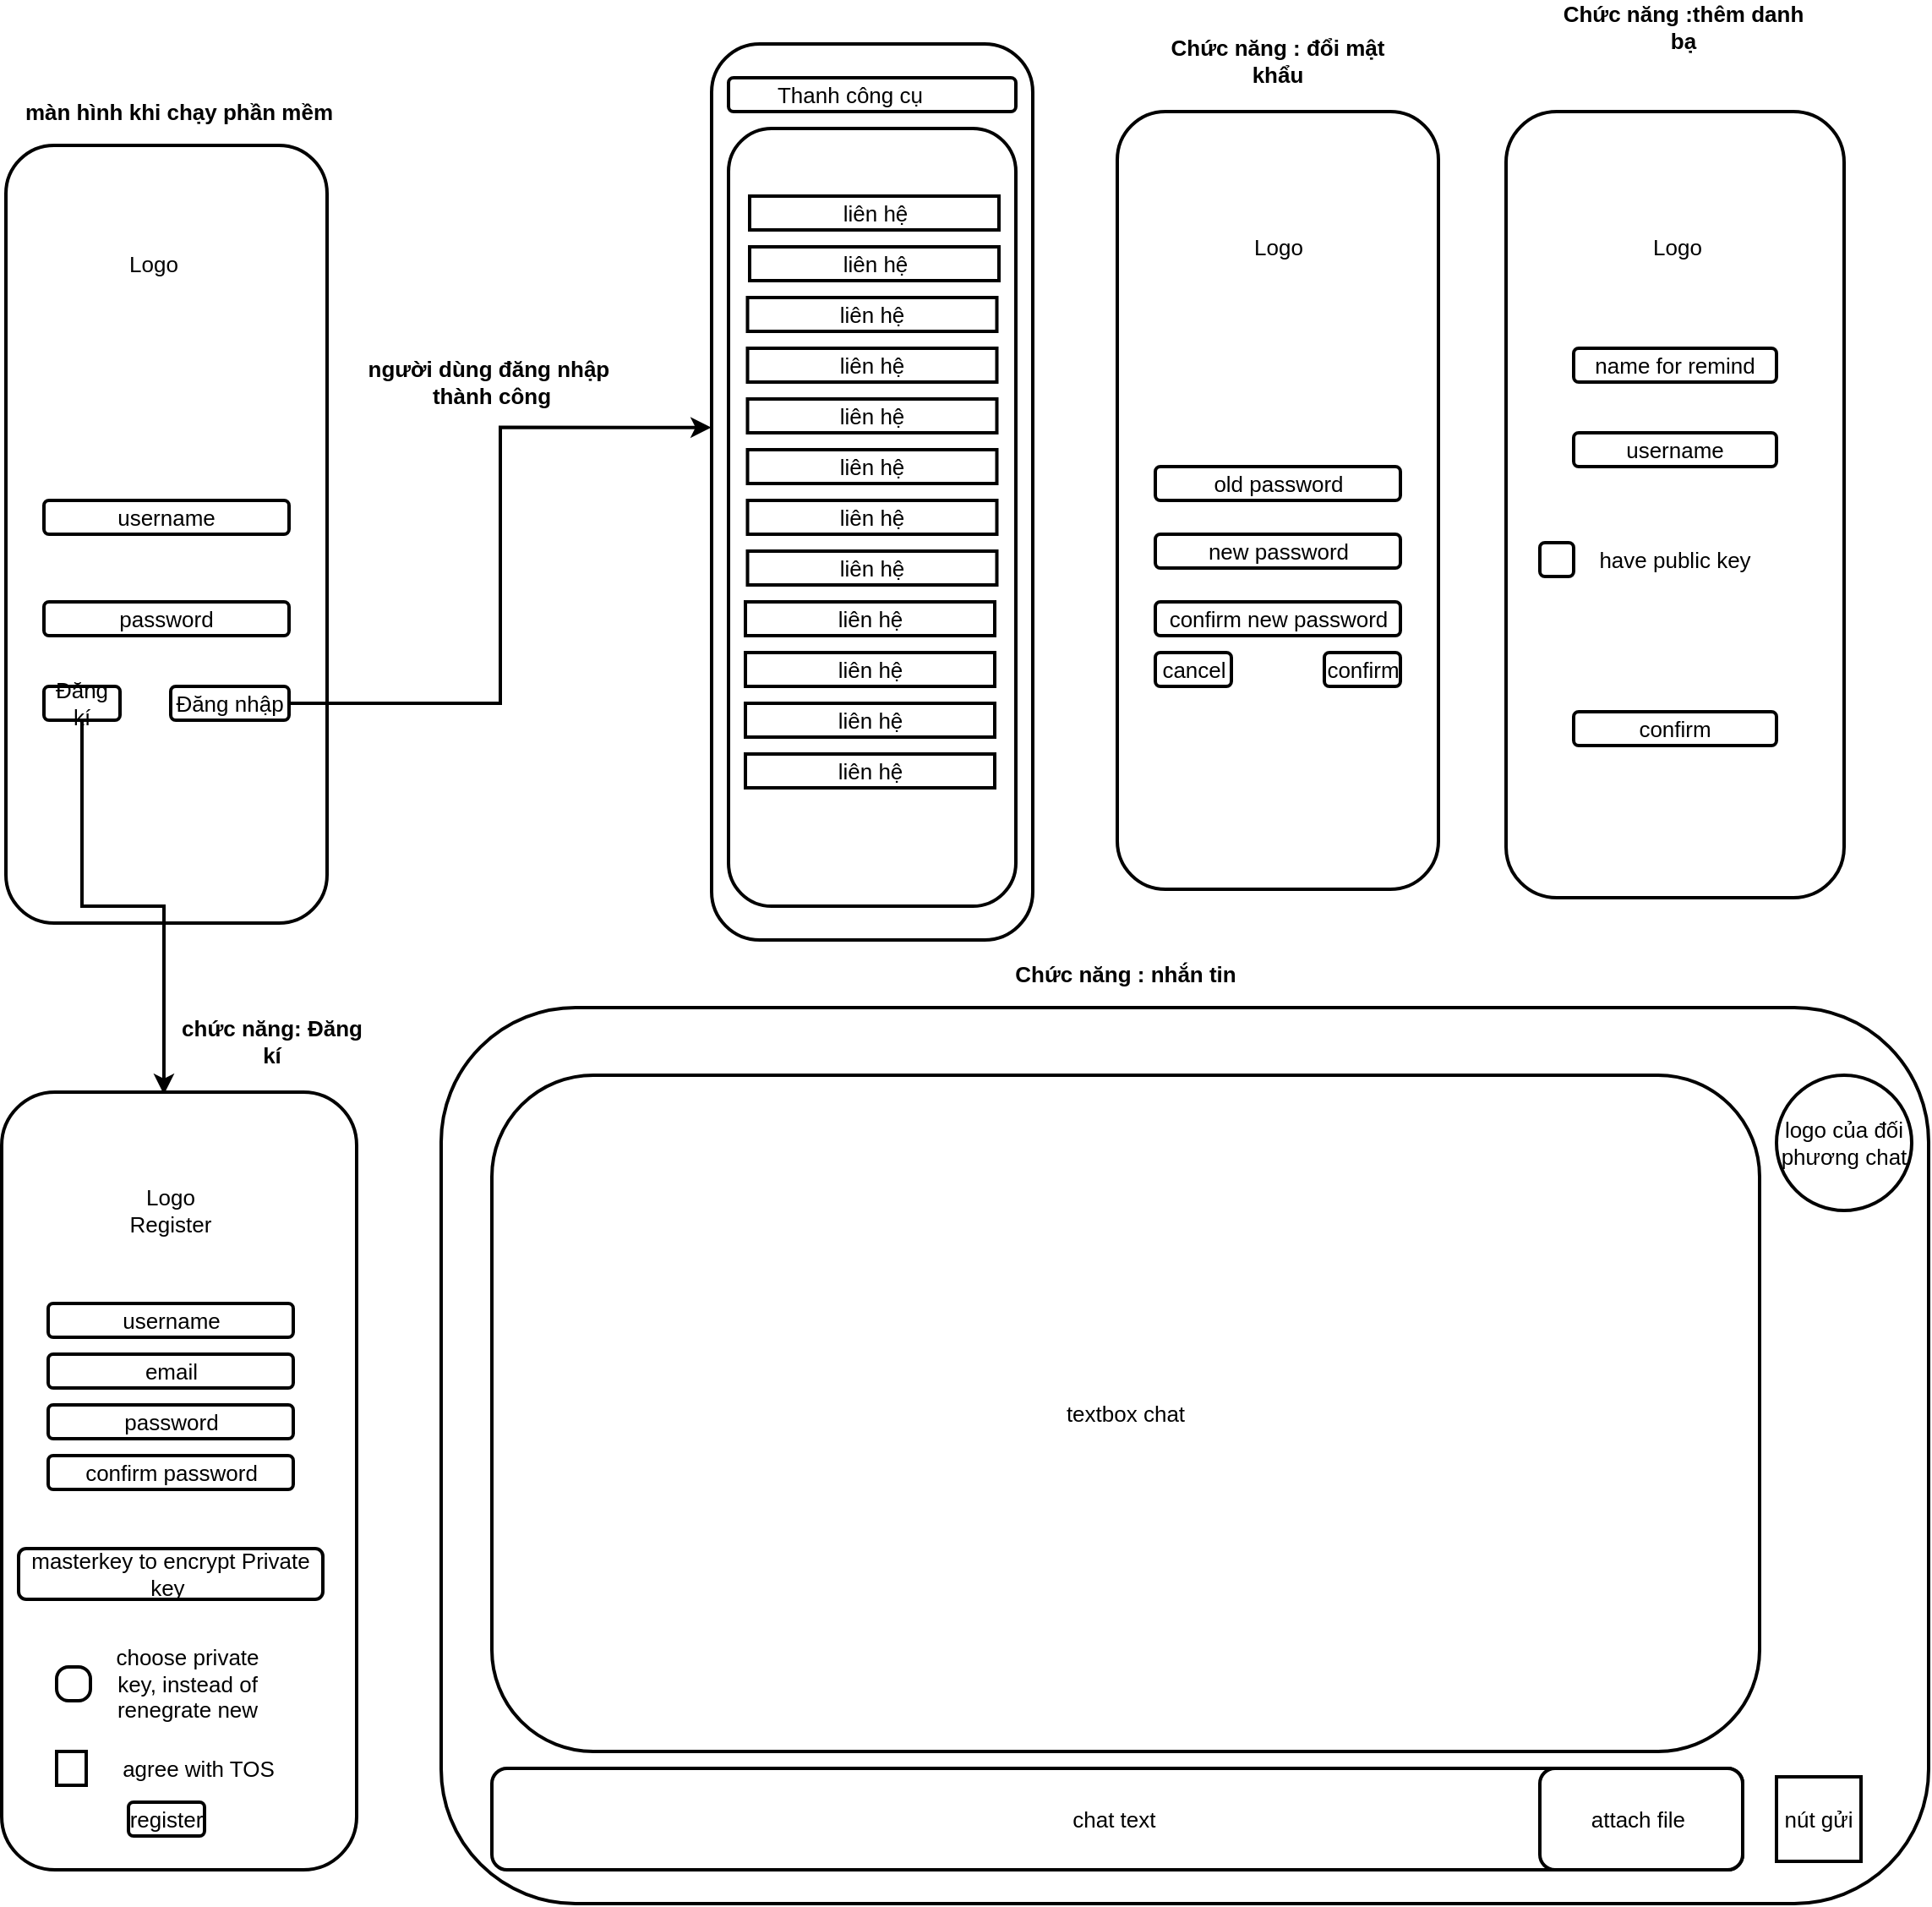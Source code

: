 <mxfile version="14.6.6" type="github">
  <diagram id="R-O5f7suQrWHJMY9VDNE" name="Page-1">
    <mxGraphModel dx="2031" dy="2153" grid="1" gridSize="10" guides="1" tooltips="1" connect="1" arrows="1" fold="1" page="1" pageScale="1" pageWidth="850" pageHeight="1100" math="0" shadow="0">
      <root>
        <mxCell id="0" />
        <mxCell id="1" parent="0" />
        <mxCell id="_od8C_fX1GK80lD2vwEX-1" value="" style="rounded=1;whiteSpace=wrap;html=1;strokeWidth=2;fontSize=13;" parent="1" vertex="1">
          <mxGeometry x="12.5" y="50" width="190" height="460" as="geometry" />
        </mxCell>
        <mxCell id="_od8C_fX1GK80lD2vwEX-2" value="username" style="rounded=1;whiteSpace=wrap;html=1;strokeWidth=2;fontSize=13;" parent="1" vertex="1">
          <mxGeometry x="35" y="260" width="145" height="20" as="geometry" />
        </mxCell>
        <mxCell id="_od8C_fX1GK80lD2vwEX-59" style="edgeStyle=orthogonalEdgeStyle;rounded=0;orthogonalLoop=1;jettySize=auto;html=1;entryX=-0.001;entryY=0.428;entryDx=0;entryDy=0;entryPerimeter=0;strokeWidth=2;fontSize=13;" parent="1" source="_od8C_fX1GK80lD2vwEX-3" target="_od8C_fX1GK80lD2vwEX-12" edge="1">
          <mxGeometry relative="1" as="geometry" />
        </mxCell>
        <mxCell id="_od8C_fX1GK80lD2vwEX-3" value="Đăng nhập" style="rounded=1;whiteSpace=wrap;html=1;strokeWidth=2;fontSize=13;" parent="1" vertex="1">
          <mxGeometry x="110" y="370" width="70" height="20" as="geometry" />
        </mxCell>
        <mxCell id="_od8C_fX1GK80lD2vwEX-4" value="password" style="rounded=1;whiteSpace=wrap;html=1;strokeWidth=2;fontSize=13;" parent="1" vertex="1">
          <mxGeometry x="35" y="320" width="145" height="20" as="geometry" />
        </mxCell>
        <mxCell id="_od8C_fX1GK80lD2vwEX-58" style="edgeStyle=orthogonalEdgeStyle;rounded=0;orthogonalLoop=1;jettySize=auto;html=1;entryX=0.457;entryY=0.003;entryDx=0;entryDy=0;entryPerimeter=0;strokeWidth=2;fontSize=13;" parent="1" source="_od8C_fX1GK80lD2vwEX-5" target="_od8C_fX1GK80lD2vwEX-6" edge="1">
          <mxGeometry relative="1" as="geometry" />
        </mxCell>
        <mxCell id="_od8C_fX1GK80lD2vwEX-5" value="Đăng kí" style="rounded=1;whiteSpace=wrap;html=1;strokeWidth=2;fontSize=13;" parent="1" vertex="1">
          <mxGeometry x="35" y="370" width="45" height="20" as="geometry" />
        </mxCell>
        <mxCell id="_od8C_fX1GK80lD2vwEX-6" value="" style="rounded=1;whiteSpace=wrap;html=1;strokeWidth=2;fontSize=13;" parent="1" vertex="1">
          <mxGeometry x="10" y="610" width="210" height="460" as="geometry" />
        </mxCell>
        <mxCell id="_od8C_fX1GK80lD2vwEX-7" value="username" style="rounded=1;whiteSpace=wrap;html=1;strokeWidth=2;fontSize=13;" parent="1" vertex="1">
          <mxGeometry x="37.5" y="735" width="145" height="20" as="geometry" />
        </mxCell>
        <mxCell id="_od8C_fX1GK80lD2vwEX-8" value="email" style="rounded=1;whiteSpace=wrap;html=1;strokeWidth=2;fontSize=13;" parent="1" vertex="1">
          <mxGeometry x="37.5" y="765" width="145" height="20" as="geometry" />
        </mxCell>
        <mxCell id="_od8C_fX1GK80lD2vwEX-9" value="password" style="rounded=1;whiteSpace=wrap;html=1;strokeWidth=2;fontSize=13;" parent="1" vertex="1">
          <mxGeometry x="37.5" y="795" width="145" height="20" as="geometry" />
        </mxCell>
        <mxCell id="_od8C_fX1GK80lD2vwEX-10" value="confirm password" style="rounded=1;whiteSpace=wrap;html=1;strokeWidth=2;fontSize=13;" parent="1" vertex="1">
          <mxGeometry x="37.5" y="825" width="145" height="20" as="geometry" />
        </mxCell>
        <mxCell id="_od8C_fX1GK80lD2vwEX-11" value="register" style="rounded=1;whiteSpace=wrap;html=1;strokeWidth=2;fontSize=13;" parent="1" vertex="1">
          <mxGeometry x="85" y="1030" width="45" height="20" as="geometry" />
        </mxCell>
        <mxCell id="_od8C_fX1GK80lD2vwEX-12" value="" style="rounded=1;whiteSpace=wrap;html=1;strokeWidth=2;fontSize=13;" parent="1" vertex="1">
          <mxGeometry x="430" y="-10" width="190" height="530" as="geometry" />
        </mxCell>
        <mxCell id="_od8C_fX1GK80lD2vwEX-13" value="" style="rounded=1;whiteSpace=wrap;html=1;strokeWidth=2;fontSize=13;" parent="1" vertex="1">
          <mxGeometry x="440" y="40" width="170" height="460" as="geometry" />
        </mxCell>
        <mxCell id="_od8C_fX1GK80lD2vwEX-14" value="Logo" style="text;html=1;strokeColor=none;fillColor=none;align=center;verticalAlign=middle;whiteSpace=wrap;rounded=0;strokeWidth=2;fontSize=13;" parent="1" vertex="1">
          <mxGeometry x="80" y="110" width="40" height="20" as="geometry" />
        </mxCell>
        <mxCell id="_od8C_fX1GK80lD2vwEX-15" value="" style="rounded=0;whiteSpace=wrap;html=1;arcSize=12;strokeWidth=2;fontSize=13;" parent="1" vertex="1">
          <mxGeometry x="42.5" y="1000" width="17.5" height="20" as="geometry" />
        </mxCell>
        <mxCell id="_od8C_fX1GK80lD2vwEX-16" value="agree with TOS" style="text;html=1;strokeColor=none;fillColor=none;align=center;verticalAlign=middle;whiteSpace=wrap;rounded=0;strokeWidth=2;fontSize=13;" parent="1" vertex="1">
          <mxGeometry x="60" y="1000" width="132.5" height="20" as="geometry" />
        </mxCell>
        <mxCell id="_od8C_fX1GK80lD2vwEX-17" value="Logo&lt;br style=&quot;font-size: 13px;&quot;&gt;Register" style="text;html=1;strokeColor=none;fillColor=none;align=center;verticalAlign=middle;whiteSpace=wrap;rounded=0;strokeWidth=2;fontSize=13;" parent="1" vertex="1">
          <mxGeometry x="90" y="670" width="40" height="20" as="geometry" />
        </mxCell>
        <mxCell id="_od8C_fX1GK80lD2vwEX-18" value="" style="rounded=1;whiteSpace=wrap;html=1;strokeWidth=2;fontSize=13;" parent="1" vertex="1">
          <mxGeometry x="440" y="10" width="170" height="20" as="geometry" />
        </mxCell>
        <mxCell id="_od8C_fX1GK80lD2vwEX-19" value="liên hệ" style="rounded=0;whiteSpace=wrap;html=1;strokeWidth=2;fontSize=13;" parent="1" vertex="1">
          <mxGeometry x="452.5" y="80" width="147.5" height="20" as="geometry" />
        </mxCell>
        <mxCell id="_od8C_fX1GK80lD2vwEX-33" value="Thanh công cụ" style="text;html=1;strokeColor=none;fillColor=none;align=center;verticalAlign=middle;whiteSpace=wrap;rounded=0;strokeWidth=2;fontSize=13;" parent="1" vertex="1">
          <mxGeometry x="452.5" y="10" width="117.5" height="20" as="geometry" />
        </mxCell>
        <mxCell id="_od8C_fX1GK80lD2vwEX-34" value="" style="rounded=1;whiteSpace=wrap;html=1;strokeWidth=2;fontSize=13;" parent="1" vertex="1">
          <mxGeometry x="270" y="560" width="880" height="530" as="geometry" />
        </mxCell>
        <mxCell id="_od8C_fX1GK80lD2vwEX-35" value="textbox chat" style="rounded=1;whiteSpace=wrap;html=1;strokeWidth=2;fontSize=13;" parent="1" vertex="1">
          <mxGeometry x="300" y="600" width="750" height="400" as="geometry" />
        </mxCell>
        <mxCell id="_od8C_fX1GK80lD2vwEX-36" value="logo của đối phương chat" style="ellipse;whiteSpace=wrap;html=1;aspect=fixed;strokeWidth=2;fontSize=13;" parent="1" vertex="1">
          <mxGeometry x="1060" y="600" width="80" height="80" as="geometry" />
        </mxCell>
        <mxCell id="_od8C_fX1GK80lD2vwEX-37" value="chat text&amp;nbsp;" style="rounded=1;whiteSpace=wrap;html=1;strokeWidth=2;fontSize=13;" parent="1" vertex="1">
          <mxGeometry x="300" y="1010" width="740" height="60" as="geometry" />
        </mxCell>
        <mxCell id="_od8C_fX1GK80lD2vwEX-38" value="nút gửi" style="rounded=0;whiteSpace=wrap;html=1;strokeWidth=2;fontSize=13;" parent="1" vertex="1">
          <mxGeometry x="1060" y="1015" width="50" height="50" as="geometry" />
        </mxCell>
        <mxCell id="_od8C_fX1GK80lD2vwEX-39" value="attach file&amp;nbsp;" style="rounded=1;whiteSpace=wrap;html=1;strokeWidth=2;fontSize=13;" parent="1" vertex="1">
          <mxGeometry x="920" y="1010" width="120" height="60" as="geometry" />
        </mxCell>
        <mxCell id="_od8C_fX1GK80lD2vwEX-40" value="" style="rounded=1;whiteSpace=wrap;html=1;strokeWidth=2;fontSize=13;" parent="1" vertex="1">
          <mxGeometry x="670" y="30" width="190" height="460" as="geometry" />
        </mxCell>
        <mxCell id="_od8C_fX1GK80lD2vwEX-41" value="old password" style="rounded=1;whiteSpace=wrap;html=1;strokeWidth=2;fontSize=13;" parent="1" vertex="1">
          <mxGeometry x="692.5" y="240" width="145" height="20" as="geometry" />
        </mxCell>
        <mxCell id="_od8C_fX1GK80lD2vwEX-42" value="confirm" style="rounded=1;whiteSpace=wrap;html=1;strokeWidth=2;fontSize=13;" parent="1" vertex="1">
          <mxGeometry x="792.5" y="350" width="45" height="20" as="geometry" />
        </mxCell>
        <mxCell id="_od8C_fX1GK80lD2vwEX-43" value="new password" style="rounded=1;whiteSpace=wrap;html=1;strokeWidth=2;fontSize=13;" parent="1" vertex="1">
          <mxGeometry x="692.5" y="280" width="145" height="20" as="geometry" />
        </mxCell>
        <mxCell id="_od8C_fX1GK80lD2vwEX-44" value="cancel" style="rounded=1;whiteSpace=wrap;html=1;strokeWidth=2;fontSize=13;" parent="1" vertex="1">
          <mxGeometry x="692.5" y="350" width="45" height="20" as="geometry" />
        </mxCell>
        <mxCell id="_od8C_fX1GK80lD2vwEX-45" value="Logo&lt;br style=&quot;font-size: 13px;&quot;&gt;" style="text;html=1;strokeColor=none;fillColor=none;align=center;verticalAlign=middle;whiteSpace=wrap;rounded=0;strokeWidth=2;fontSize=13;" parent="1" vertex="1">
          <mxGeometry x="703.75" y="100" width="122.5" height="20" as="geometry" />
        </mxCell>
        <mxCell id="_od8C_fX1GK80lD2vwEX-46" value="confirm new password" style="rounded=1;whiteSpace=wrap;html=1;strokeWidth=2;fontSize=13;" parent="1" vertex="1">
          <mxGeometry x="692.5" y="320" width="145" height="20" as="geometry" />
        </mxCell>
        <mxCell id="_od8C_fX1GK80lD2vwEX-47" value="" style="rounded=1;whiteSpace=wrap;html=1;strokeWidth=2;fontSize=13;" parent="1" vertex="1">
          <mxGeometry x="900" y="30" width="200" height="465" as="geometry" />
        </mxCell>
        <mxCell id="_od8C_fX1GK80lD2vwEX-49" value="name for remind" style="rounded=1;whiteSpace=wrap;html=1;strokeWidth=2;fontSize=13;" parent="1" vertex="1">
          <mxGeometry x="940" y="170" width="120" height="20" as="geometry" />
        </mxCell>
        <mxCell id="_od8C_fX1GK80lD2vwEX-50" value="username" style="rounded=1;whiteSpace=wrap;html=1;strokeWidth=2;fontSize=13;" parent="1" vertex="1">
          <mxGeometry x="940" y="220" width="120" height="20" as="geometry" />
        </mxCell>
        <mxCell id="_od8C_fX1GK80lD2vwEX-51" value="" style="rounded=1;whiteSpace=wrap;html=1;strokeWidth=2;fontSize=13;" parent="1" vertex="1">
          <mxGeometry x="920" y="285" width="20" height="20" as="geometry" />
        </mxCell>
        <mxCell id="_od8C_fX1GK80lD2vwEX-52" value="have public key" style="text;html=1;strokeColor=none;fillColor=none;align=center;verticalAlign=middle;whiteSpace=wrap;rounded=0;strokeWidth=2;fontSize=13;" parent="1" vertex="1">
          <mxGeometry x="940" y="285" width="120" height="20" as="geometry" />
        </mxCell>
        <mxCell id="_od8C_fX1GK80lD2vwEX-54" value="confirm" style="rounded=1;whiteSpace=wrap;html=1;strokeWidth=2;fontSize=13;" parent="1" vertex="1">
          <mxGeometry x="940" y="385" width="120" height="20" as="geometry" />
        </mxCell>
        <mxCell id="_od8C_fX1GK80lD2vwEX-55" value="" style="rounded=1;whiteSpace=wrap;html=1;arcSize=35;strokeWidth=2;fontSize=13;" parent="1" vertex="1">
          <mxGeometry x="42.5" y="950" width="20" height="20" as="geometry" />
        </mxCell>
        <mxCell id="_od8C_fX1GK80lD2vwEX-56" value="choose private key, instead of renegrate new" style="text;html=1;strokeColor=none;fillColor=none;align=center;verticalAlign=middle;whiteSpace=wrap;rounded=0;strokeWidth=2;fontSize=13;" parent="1" vertex="1">
          <mxGeometry x="70" y="950" width="100" height="20" as="geometry" />
        </mxCell>
        <mxCell id="_od8C_fX1GK80lD2vwEX-57" value="masterkey to encrypt Private key&amp;nbsp;" style="rounded=1;whiteSpace=wrap;html=1;strokeWidth=2;fontSize=13;" parent="1" vertex="1">
          <mxGeometry x="20" y="880" width="180" height="30" as="geometry" />
        </mxCell>
        <mxCell id="kLnw_b6tRQXO-mb8i-50-1" value="liên hệ" style="rounded=0;whiteSpace=wrap;html=1;strokeWidth=2;fontSize=13;" vertex="1" parent="1">
          <mxGeometry x="452.5" y="110" width="147.5" height="20" as="geometry" />
        </mxCell>
        <mxCell id="kLnw_b6tRQXO-mb8i-50-2" value="liên hệ" style="rounded=0;whiteSpace=wrap;html=1;strokeWidth=2;fontSize=13;" vertex="1" parent="1">
          <mxGeometry x="451.25" y="140" width="147.5" height="20" as="geometry" />
        </mxCell>
        <mxCell id="kLnw_b6tRQXO-mb8i-50-3" value="liên hệ" style="rounded=0;whiteSpace=wrap;html=1;strokeWidth=2;fontSize=13;" vertex="1" parent="1">
          <mxGeometry x="451.25" y="170" width="147.5" height="20" as="geometry" />
        </mxCell>
        <mxCell id="kLnw_b6tRQXO-mb8i-50-4" value="liên hệ" style="rounded=0;whiteSpace=wrap;html=1;strokeWidth=2;fontSize=13;" vertex="1" parent="1">
          <mxGeometry x="451.25" y="200" width="147.5" height="20" as="geometry" />
        </mxCell>
        <mxCell id="kLnw_b6tRQXO-mb8i-50-5" value="liên hệ" style="rounded=0;whiteSpace=wrap;html=1;strokeWidth=2;fontSize=13;" vertex="1" parent="1">
          <mxGeometry x="451.25" y="230" width="147.5" height="20" as="geometry" />
        </mxCell>
        <mxCell id="kLnw_b6tRQXO-mb8i-50-6" value="liên hệ" style="rounded=0;whiteSpace=wrap;html=1;strokeWidth=2;fontSize=13;" vertex="1" parent="1">
          <mxGeometry x="451.25" y="260" width="147.5" height="20" as="geometry" />
        </mxCell>
        <mxCell id="kLnw_b6tRQXO-mb8i-50-7" value="liên hệ" style="rounded=0;whiteSpace=wrap;html=1;strokeWidth=2;fontSize=13;" vertex="1" parent="1">
          <mxGeometry x="451.25" y="290" width="147.5" height="20" as="geometry" />
        </mxCell>
        <mxCell id="kLnw_b6tRQXO-mb8i-50-8" value="liên hệ" style="rounded=0;whiteSpace=wrap;html=1;strokeWidth=2;fontSize=13;" vertex="1" parent="1">
          <mxGeometry x="450" y="320" width="147.5" height="20" as="geometry" />
        </mxCell>
        <mxCell id="kLnw_b6tRQXO-mb8i-50-9" value="liên hệ" style="rounded=0;whiteSpace=wrap;html=1;strokeWidth=2;fontSize=13;" vertex="1" parent="1">
          <mxGeometry x="450" y="350" width="147.5" height="20" as="geometry" />
        </mxCell>
        <mxCell id="kLnw_b6tRQXO-mb8i-50-10" value="liên hệ" style="rounded=0;whiteSpace=wrap;html=1;strokeWidth=2;fontSize=13;" vertex="1" parent="1">
          <mxGeometry x="450" y="380" width="147.5" height="20" as="geometry" />
        </mxCell>
        <mxCell id="kLnw_b6tRQXO-mb8i-50-11" value="liên hệ" style="rounded=0;whiteSpace=wrap;html=1;strokeWidth=2;fontSize=13;" vertex="1" parent="1">
          <mxGeometry x="450" y="410" width="147.5" height="20" as="geometry" />
        </mxCell>
        <mxCell id="kLnw_b6tRQXO-mb8i-50-12" value="người dùng đăng nhập&amp;nbsp; thành công" style="text;html=1;strokeColor=none;fillColor=none;align=center;verticalAlign=middle;whiteSpace=wrap;rounded=0;fontStyle=1;fontSize=13;strokeWidth=2;" vertex="1" parent="1">
          <mxGeometry x="220" y="180" width="160" height="20" as="geometry" />
        </mxCell>
        <mxCell id="kLnw_b6tRQXO-mb8i-50-13" value="Chức năng : đổi mật khẩu" style="text;html=1;strokeColor=none;fillColor=none;align=center;verticalAlign=middle;whiteSpace=wrap;rounded=0;fontStyle=1;fontSize=13;strokeWidth=2;" vertex="1" parent="1">
          <mxGeometry x="685" y="-10" width="160" height="20" as="geometry" />
        </mxCell>
        <mxCell id="kLnw_b6tRQXO-mb8i-50-14" value="Chức năng :thêm danh bạ" style="text;html=1;strokeColor=none;fillColor=none;align=center;verticalAlign=middle;whiteSpace=wrap;rounded=0;fontStyle=1;fontSize=13;strokeWidth=2;" vertex="1" parent="1">
          <mxGeometry x="925" y="-30" width="160" height="20" as="geometry" />
        </mxCell>
        <mxCell id="kLnw_b6tRQXO-mb8i-50-15" value="Logo&lt;br style=&quot;font-size: 13px;&quot;&gt;" style="text;html=1;strokeColor=none;fillColor=none;align=center;verticalAlign=middle;whiteSpace=wrap;rounded=0;strokeWidth=2;fontSize=13;" vertex="1" parent="1">
          <mxGeometry x="940" y="100" width="122.5" height="20" as="geometry" />
        </mxCell>
        <mxCell id="kLnw_b6tRQXO-mb8i-50-16" value="chức năng: Đăng kí" style="text;html=1;strokeColor=none;fillColor=none;align=center;verticalAlign=middle;whiteSpace=wrap;rounded=0;fontStyle=1;fontSize=13;strokeWidth=2;" vertex="1" parent="1">
          <mxGeometry x="110" y="570" width="120" height="20" as="geometry" />
        </mxCell>
        <mxCell id="kLnw_b6tRQXO-mb8i-50-18" value="Chức năng : nhắn tin" style="text;html=1;strokeColor=none;fillColor=none;align=center;verticalAlign=middle;whiteSpace=wrap;rounded=0;fontStyle=1;fontSize=13;strokeWidth=2;" vertex="1" parent="1">
          <mxGeometry x="595" y="530" width="160" height="20" as="geometry" />
        </mxCell>
        <mxCell id="kLnw_b6tRQXO-mb8i-50-19" value="màn hình khi chạy phần mềm" style="text;html=1;strokeColor=none;fillColor=none;align=center;verticalAlign=middle;whiteSpace=wrap;rounded=0;fontStyle=1;fontSize=13;strokeWidth=2;" vertex="1" parent="1">
          <mxGeometry x="20" y="20" width="190" height="20" as="geometry" />
        </mxCell>
      </root>
    </mxGraphModel>
  </diagram>
</mxfile>
